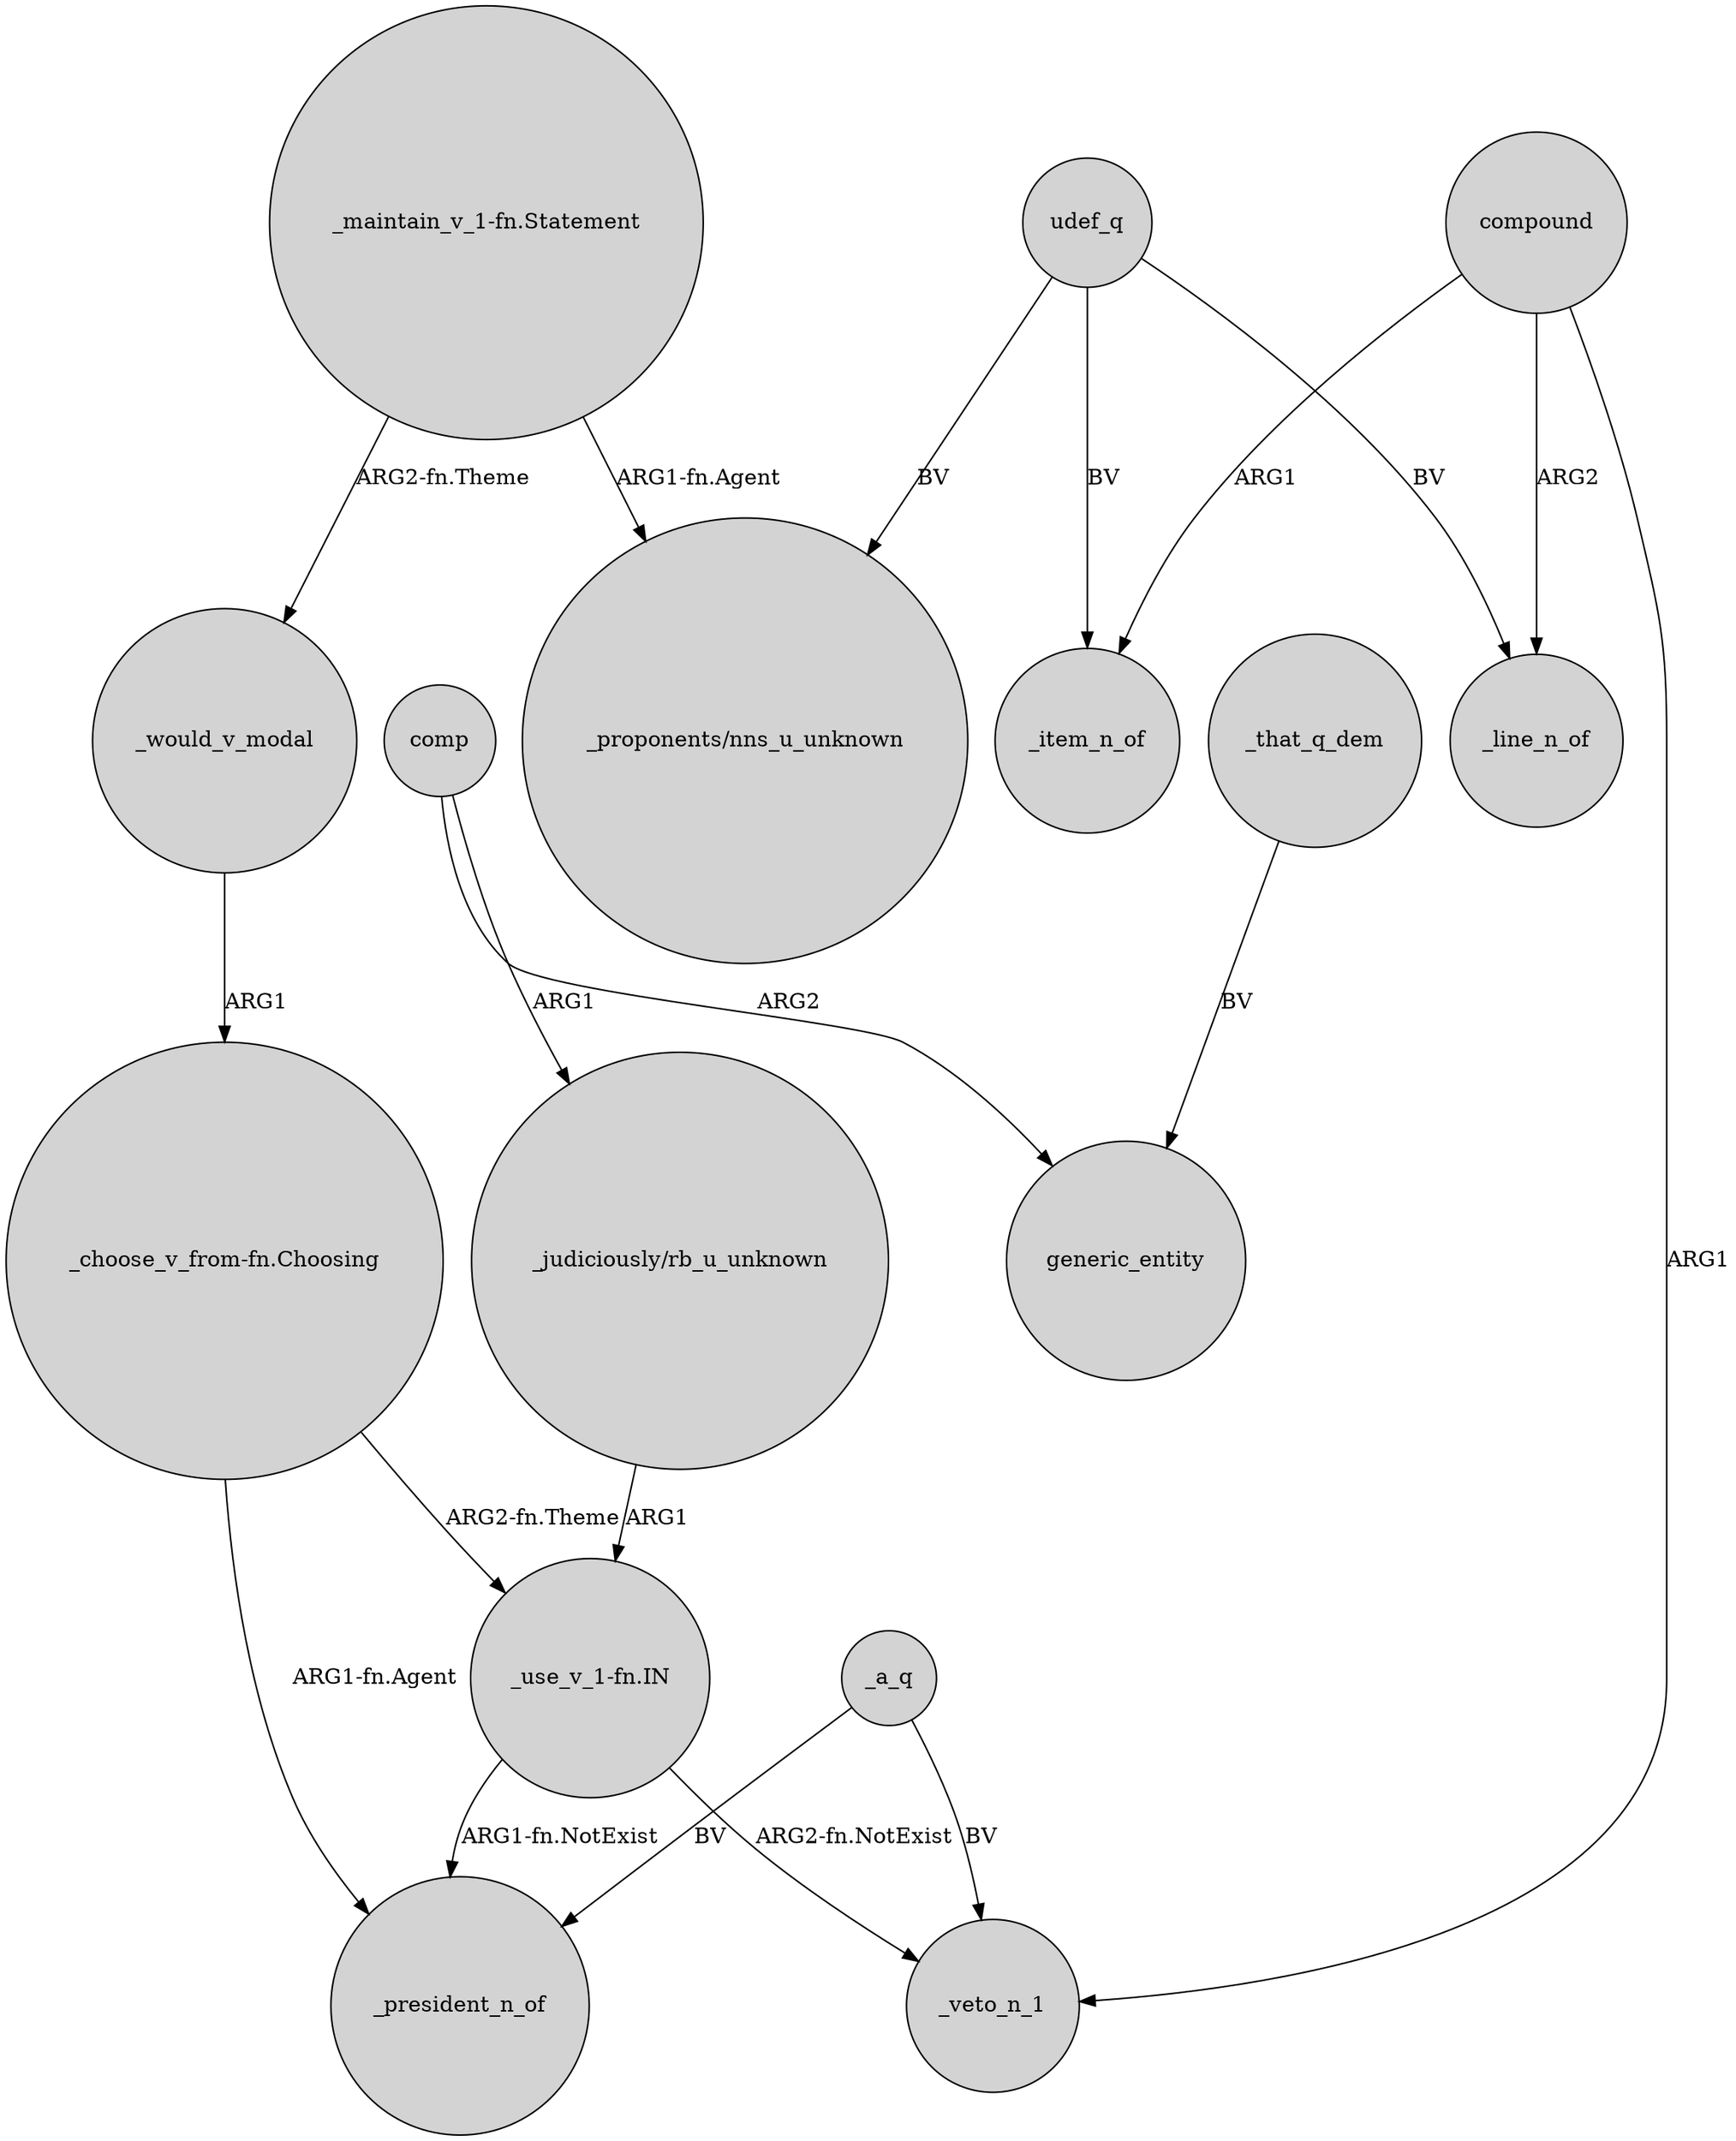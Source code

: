 digraph {
	node [shape=circle style=filled]
	"_maintain_v_1-fn.Statement" -> "_proponents/nns_u_unknown" [label="ARG1-fn.Agent"]
	compound -> _line_n_of [label=ARG2]
	_that_q_dem -> generic_entity [label=BV]
	"_judiciously/rb_u_unknown" -> "_use_v_1-fn.IN" [label=ARG1]
	_would_v_modal -> "_choose_v_from-fn.Choosing" [label=ARG1]
	udef_q -> "_proponents/nns_u_unknown" [label=BV]
	"_use_v_1-fn.IN" -> _president_n_of [label="ARG1-fn.NotExist"]
	compound -> _item_n_of [label=ARG1]
	udef_q -> _item_n_of [label=BV]
	udef_q -> _line_n_of [label=BV]
	"_maintain_v_1-fn.Statement" -> _would_v_modal [label="ARG2-fn.Theme"]
	_a_q -> _president_n_of [label=BV]
	comp -> "_judiciously/rb_u_unknown" [label=ARG1]
	"_choose_v_from-fn.Choosing" -> "_use_v_1-fn.IN" [label="ARG2-fn.Theme"]
	_a_q -> _veto_n_1 [label=BV]
	comp -> generic_entity [label=ARG2]
	"_choose_v_from-fn.Choosing" -> _president_n_of [label="ARG1-fn.Agent"]
	compound -> _veto_n_1 [label=ARG1]
	"_use_v_1-fn.IN" -> _veto_n_1 [label="ARG2-fn.NotExist"]
}
